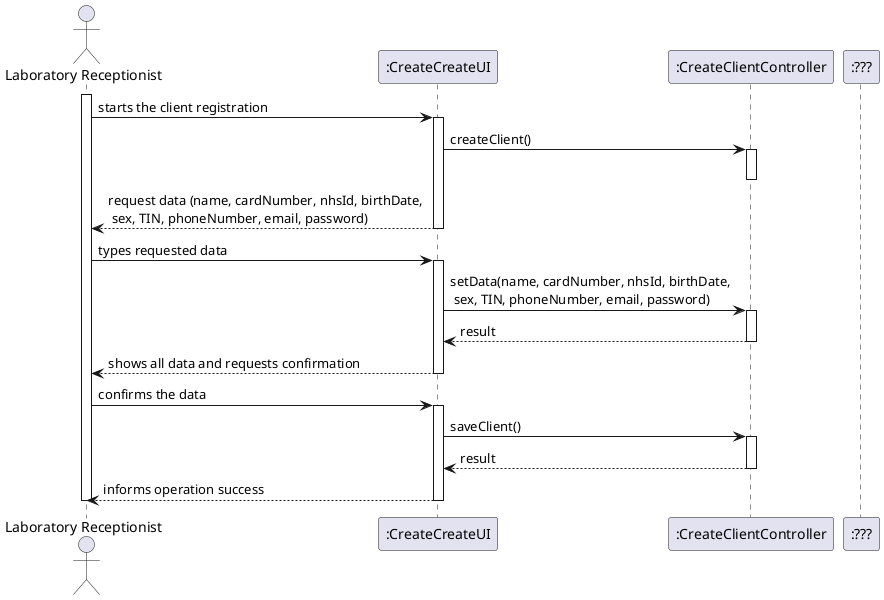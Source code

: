 @startuml
actor "Laboratory Receptionist" as LR
participant ":CreateCreateUI" as ui
participant ":CreateClientController" as controller
participant ":???" as new

activate LR
LR -> ui : starts the client registration
activate ui
ui -> controller : createClient()
activate controller
deactivate controller
ui --> LR : request data (name, cardNumber, nhsId, birthDate, \n sex, TIN, phoneNumber, email, password)
deactivate ui
LR -> ui : types requested data
activate ui
ui -> controller : setData(name, cardNumber, nhsId, birthDate, \n sex, TIN, phoneNumber, email, password)
activate controller
controller --> ui : result
deactivate controller
ui --> LR : shows all data and requests confirmation
deactivate ui
LR -> ui : confirms the data
activate ui
ui -> controller : saveClient()
activate controller
controller --> ui : result
deactivate controller
ui --> LR : informs operation success
deactivate ui
deactivate LR

@enduml